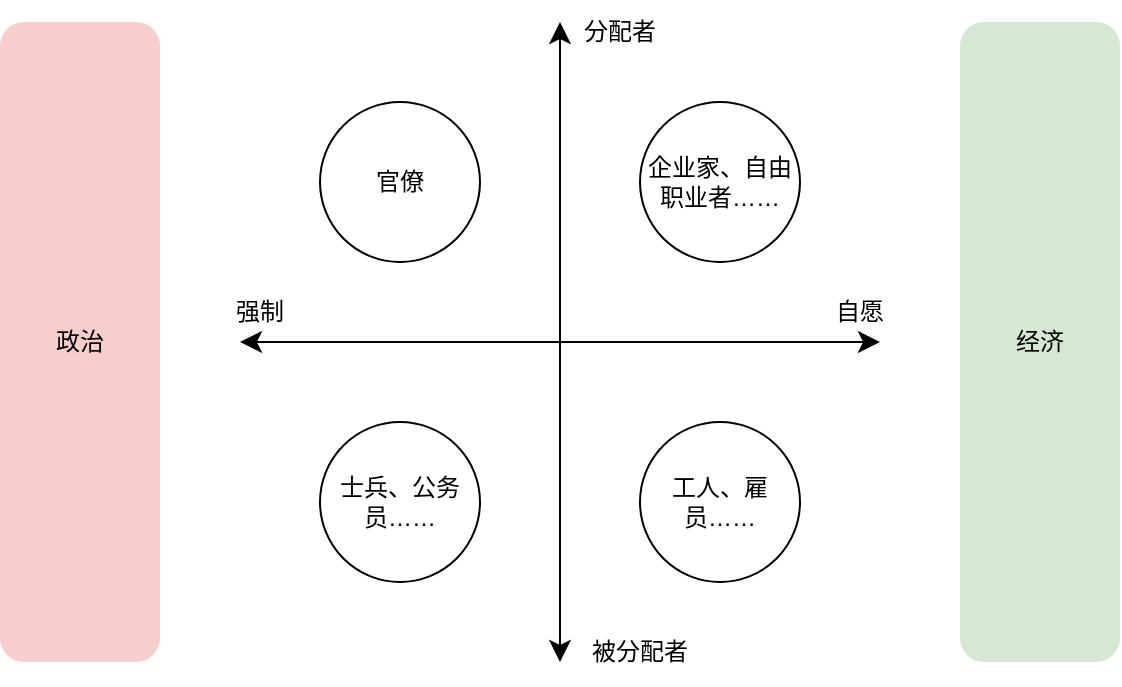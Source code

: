 <mxfile version="26.0.4">
  <diagram name="第 1 页" id="p354IGoIqnt-9YwAi-fY">
    <mxGraphModel dx="1050" dy="522" grid="1" gridSize="10" guides="1" tooltips="1" connect="1" arrows="1" fold="1" page="1" pageScale="1" pageWidth="827" pageHeight="1169" math="0" shadow="0">
      <root>
        <mxCell id="0" />
        <mxCell id="1" parent="0" />
        <mxCell id="4ooAZeNHDJUrUXkVdURq-1" value="" style="edgeStyle=none;orthogonalLoop=1;jettySize=auto;html=1;endArrow=classic;startArrow=classic;endSize=8;startSize=8;rounded=0;" edge="1" parent="1">
          <mxGeometry width="100" relative="1" as="geometry">
            <mxPoint x="240" y="360" as="sourcePoint" />
            <mxPoint x="560" y="360" as="targetPoint" />
            <Array as="points" />
          </mxGeometry>
        </mxCell>
        <mxCell id="4ooAZeNHDJUrUXkVdURq-2" value="" style="edgeStyle=none;orthogonalLoop=1;jettySize=auto;html=1;endArrow=classic;startArrow=classic;endSize=8;startSize=8;rounded=0;" edge="1" parent="1">
          <mxGeometry width="100" relative="1" as="geometry">
            <mxPoint x="400" y="200" as="sourcePoint" />
            <mxPoint x="400" y="520" as="targetPoint" />
            <Array as="points" />
          </mxGeometry>
        </mxCell>
        <mxCell id="4ooAZeNHDJUrUXkVdURq-3" value="强制" style="text;html=1;align=center;verticalAlign=middle;whiteSpace=wrap;rounded=0;" vertex="1" parent="1">
          <mxGeometry x="220" y="330" width="60" height="30" as="geometry" />
        </mxCell>
        <mxCell id="4ooAZeNHDJUrUXkVdURq-4" value="自愿" style="text;html=1;align=center;verticalAlign=middle;whiteSpace=wrap;rounded=0;" vertex="1" parent="1">
          <mxGeometry x="520" y="330" width="60" height="30" as="geometry" />
        </mxCell>
        <mxCell id="4ooAZeNHDJUrUXkVdURq-5" value="分配者" style="text;html=1;align=center;verticalAlign=middle;whiteSpace=wrap;rounded=0;" vertex="1" parent="1">
          <mxGeometry x="400" y="190" width="60" height="30" as="geometry" />
        </mxCell>
        <mxCell id="4ooAZeNHDJUrUXkVdURq-6" value="被分配者" style="text;html=1;align=center;verticalAlign=middle;whiteSpace=wrap;rounded=0;" vertex="1" parent="1">
          <mxGeometry x="410" y="500" width="60" height="30" as="geometry" />
        </mxCell>
        <mxCell id="4ooAZeNHDJUrUXkVdURq-9" value="官僚" style="ellipse;whiteSpace=wrap;html=1;aspect=fixed;" vertex="1" parent="1">
          <mxGeometry x="280" y="240" width="80" height="80" as="geometry" />
        </mxCell>
        <mxCell id="4ooAZeNHDJUrUXkVdURq-10" value="企业家、自由职业者……" style="ellipse;whiteSpace=wrap;html=1;aspect=fixed;" vertex="1" parent="1">
          <mxGeometry x="440" y="240" width="80" height="80" as="geometry" />
        </mxCell>
        <mxCell id="4ooAZeNHDJUrUXkVdURq-11" value="士兵、公务员……" style="ellipse;whiteSpace=wrap;html=1;aspect=fixed;" vertex="1" parent="1">
          <mxGeometry x="280" y="400" width="80" height="80" as="geometry" />
        </mxCell>
        <mxCell id="4ooAZeNHDJUrUXkVdURq-12" value="工人、雇员……" style="ellipse;whiteSpace=wrap;html=1;aspect=fixed;" vertex="1" parent="1">
          <mxGeometry x="440" y="400" width="80" height="80" as="geometry" />
        </mxCell>
        <mxCell id="4ooAZeNHDJUrUXkVdURq-13" value="政治" style="rounded=1;whiteSpace=wrap;html=1;fillColor=#f8cecc;strokeColor=none;" vertex="1" parent="1">
          <mxGeometry x="120" y="200" width="80" height="320" as="geometry" />
        </mxCell>
        <mxCell id="4ooAZeNHDJUrUXkVdURq-14" value="经济" style="rounded=1;whiteSpace=wrap;html=1;fillColor=#d5e8d4;strokeColor=none;" vertex="1" parent="1">
          <mxGeometry x="600" y="200" width="80" height="320" as="geometry" />
        </mxCell>
      </root>
    </mxGraphModel>
  </diagram>
</mxfile>
